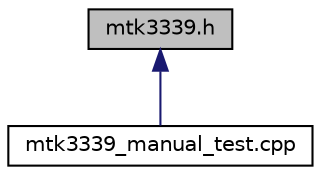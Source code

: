 digraph "mtk3339.h"
{
  edge [fontname="Helvetica",fontsize="10",labelfontname="Helvetica",labelfontsize="10"];
  node [fontname="Helvetica",fontsize="10",shape=record];
  Node1 [label="mtk3339.h",height=0.2,width=0.4,color="black", fillcolor="grey75", style="filled" fontcolor="black"];
  Node1 -> Node2 [dir="back",color="midnightblue",fontsize="10",style="solid",fontname="Helvetica"];
  Node2 [label="mtk3339_manual_test.cpp",height=0.2,width=0.4,color="black", fillcolor="white", style="filled",URL="$mtk3339__manual__test_8cpp.html"];
}
